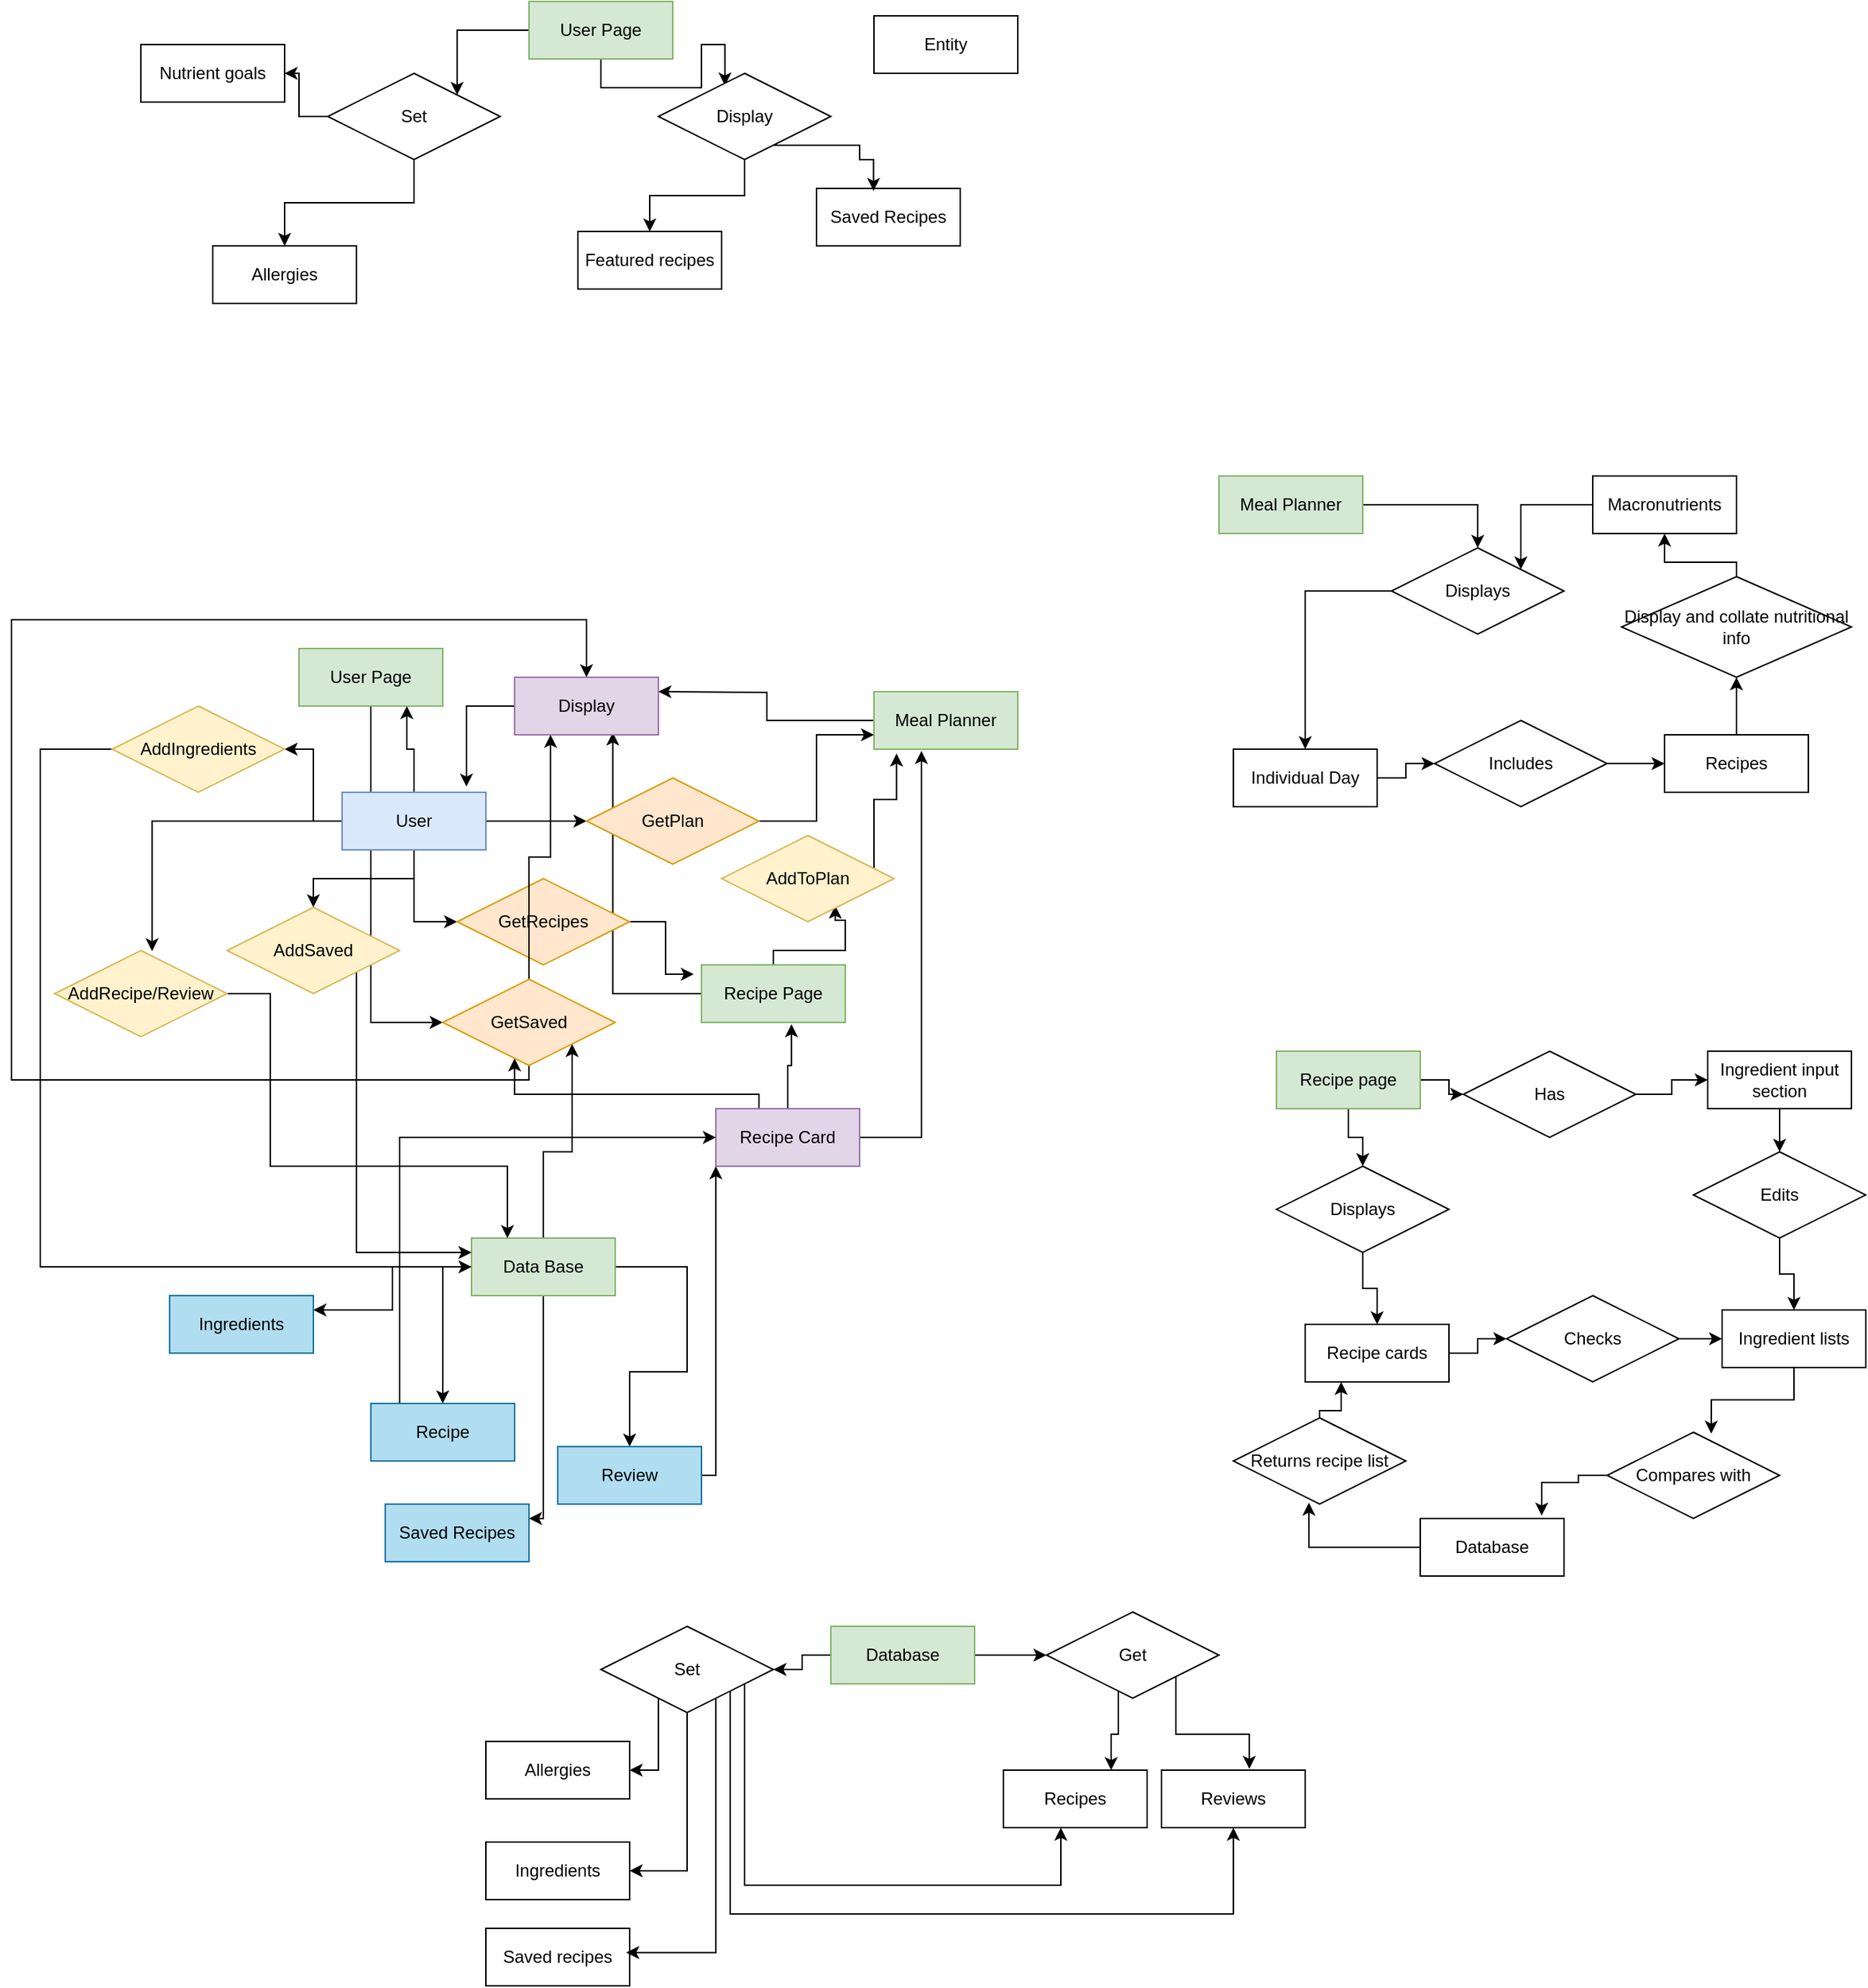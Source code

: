 <mxfile version="21.6.6" type="github">
  <diagram name="Page-1" id="8DjxlQJkDvcbKVszBEji">
    <mxGraphModel dx="2099" dy="1885" grid="1" gridSize="10" guides="1" tooltips="1" connect="1" arrows="1" fold="1" page="1" pageScale="1" pageWidth="827" pageHeight="1169" math="0" shadow="0">
      <root>
        <mxCell id="0" />
        <mxCell id="1" parent="0" />
        <mxCell id="qMRqwA9cGpBUXnVYAvmb-13" style="edgeStyle=orthogonalEdgeStyle;rounded=0;orthogonalLoop=1;jettySize=auto;html=1;entryX=0;entryY=0.5;entryDx=0;entryDy=0;" edge="1" parent="1" source="qMRqwA9cGpBUXnVYAvmb-1" target="qMRqwA9cGpBUXnVYAvmb-11">
          <mxGeometry relative="1" as="geometry" />
        </mxCell>
        <mxCell id="qMRqwA9cGpBUXnVYAvmb-19" style="edgeStyle=orthogonalEdgeStyle;rounded=0;orthogonalLoop=1;jettySize=auto;html=1;entryX=0;entryY=0.5;entryDx=0;entryDy=0;" edge="1" parent="1" source="qMRqwA9cGpBUXnVYAvmb-1" target="qMRqwA9cGpBUXnVYAvmb-18">
          <mxGeometry relative="1" as="geometry" />
        </mxCell>
        <mxCell id="qMRqwA9cGpBUXnVYAvmb-24" style="edgeStyle=orthogonalEdgeStyle;rounded=0;orthogonalLoop=1;jettySize=auto;html=1;entryX=0;entryY=0.5;entryDx=0;entryDy=0;" edge="1" parent="1" source="qMRqwA9cGpBUXnVYAvmb-101" target="qMRqwA9cGpBUXnVYAvmb-23">
          <mxGeometry relative="1" as="geometry" />
        </mxCell>
        <mxCell id="qMRqwA9cGpBUXnVYAvmb-37" style="edgeStyle=orthogonalEdgeStyle;rounded=0;orthogonalLoop=1;jettySize=auto;html=1;entryX=0.565;entryY=0.009;entryDx=0;entryDy=0;entryPerimeter=0;" edge="1" parent="1" source="qMRqwA9cGpBUXnVYAvmb-1" target="qMRqwA9cGpBUXnVYAvmb-36">
          <mxGeometry relative="1" as="geometry" />
        </mxCell>
        <mxCell id="qMRqwA9cGpBUXnVYAvmb-40" style="edgeStyle=orthogonalEdgeStyle;rounded=0;orthogonalLoop=1;jettySize=auto;html=1;" edge="1" parent="1" source="qMRqwA9cGpBUXnVYAvmb-1" target="qMRqwA9cGpBUXnVYAvmb-39">
          <mxGeometry relative="1" as="geometry" />
        </mxCell>
        <mxCell id="qMRqwA9cGpBUXnVYAvmb-51" style="edgeStyle=orthogonalEdgeStyle;rounded=0;orthogonalLoop=1;jettySize=auto;html=1;entryX=1;entryY=0.5;entryDx=0;entryDy=0;" edge="1" parent="1" source="qMRqwA9cGpBUXnVYAvmb-1" target="qMRqwA9cGpBUXnVYAvmb-49">
          <mxGeometry relative="1" as="geometry" />
        </mxCell>
        <mxCell id="qMRqwA9cGpBUXnVYAvmb-102" style="edgeStyle=orthogonalEdgeStyle;rounded=0;orthogonalLoop=1;jettySize=auto;html=1;entryX=0.75;entryY=1;entryDx=0;entryDy=0;" edge="1" parent="1" source="qMRqwA9cGpBUXnVYAvmb-1" target="qMRqwA9cGpBUXnVYAvmb-101">
          <mxGeometry relative="1" as="geometry" />
        </mxCell>
        <mxCell id="qMRqwA9cGpBUXnVYAvmb-1" value="User" style="whiteSpace=wrap;html=1;align=center;fillColor=#dae8fc;strokeColor=#6c8ebf;" vertex="1" parent="1">
          <mxGeometry x="90" y="90" width="100" height="40" as="geometry" />
        </mxCell>
        <mxCell id="qMRqwA9cGpBUXnVYAvmb-29" style="edgeStyle=orthogonalEdgeStyle;rounded=0;orthogonalLoop=1;jettySize=auto;html=1;" edge="1" parent="1" source="qMRqwA9cGpBUXnVYAvmb-2">
          <mxGeometry relative="1" as="geometry">
            <mxPoint x="310" y="20" as="targetPoint" />
          </mxGeometry>
        </mxCell>
        <mxCell id="qMRqwA9cGpBUXnVYAvmb-2" value="Meal Planner" style="whiteSpace=wrap;html=1;align=center;fillColor=#d5e8d4;strokeColor=#82b366;" vertex="1" parent="1">
          <mxGeometry x="460" y="20" width="100" height="40" as="geometry" />
        </mxCell>
        <mxCell id="qMRqwA9cGpBUXnVYAvmb-27" style="edgeStyle=orthogonalEdgeStyle;rounded=0;orthogonalLoop=1;jettySize=auto;html=1;entryX=0.659;entryY=0.813;entryDx=0;entryDy=0;entryPerimeter=0;" edge="1" parent="1" source="qMRqwA9cGpBUXnVYAvmb-3" target="qMRqwA9cGpBUXnVYAvmb-26">
          <mxGeometry relative="1" as="geometry">
            <Array as="points">
              <mxPoint x="390" y="200" />
              <mxPoint x="440" y="200" />
              <mxPoint x="440" y="179" />
              <mxPoint x="433" y="179" />
            </Array>
          </mxGeometry>
        </mxCell>
        <mxCell id="qMRqwA9cGpBUXnVYAvmb-35" style="edgeStyle=orthogonalEdgeStyle;rounded=0;orthogonalLoop=1;jettySize=auto;html=1;entryX=0.683;entryY=0.959;entryDx=0;entryDy=0;entryPerimeter=0;" edge="1" parent="1" source="qMRqwA9cGpBUXnVYAvmb-3" target="qMRqwA9cGpBUXnVYAvmb-30">
          <mxGeometry relative="1" as="geometry">
            <Array as="points">
              <mxPoint x="278" y="230" />
            </Array>
          </mxGeometry>
        </mxCell>
        <mxCell id="qMRqwA9cGpBUXnVYAvmb-3" value="Recipe Page" style="whiteSpace=wrap;html=1;align=center;fillColor=#d5e8d4;strokeColor=#82b366;" vertex="1" parent="1">
          <mxGeometry x="340" y="210" width="100" height="40" as="geometry" />
        </mxCell>
        <mxCell id="qMRqwA9cGpBUXnVYAvmb-15" style="edgeStyle=orthogonalEdgeStyle;rounded=0;orthogonalLoop=1;jettySize=auto;html=1;entryX=0.33;entryY=1.032;entryDx=0;entryDy=0;entryPerimeter=0;" edge="1" parent="1" source="qMRqwA9cGpBUXnVYAvmb-4" target="qMRqwA9cGpBUXnVYAvmb-2">
          <mxGeometry relative="1" as="geometry" />
        </mxCell>
        <mxCell id="qMRqwA9cGpBUXnVYAvmb-22" style="edgeStyle=orthogonalEdgeStyle;rounded=0;orthogonalLoop=1;jettySize=auto;html=1;entryX=0.626;entryY=1.032;entryDx=0;entryDy=0;entryPerimeter=0;" edge="1" parent="1" source="qMRqwA9cGpBUXnVYAvmb-4" target="qMRqwA9cGpBUXnVYAvmb-3">
          <mxGeometry relative="1" as="geometry" />
        </mxCell>
        <mxCell id="qMRqwA9cGpBUXnVYAvmb-25" style="edgeStyle=orthogonalEdgeStyle;rounded=0;orthogonalLoop=1;jettySize=auto;html=1;" edge="1" parent="1" source="qMRqwA9cGpBUXnVYAvmb-4" target="qMRqwA9cGpBUXnVYAvmb-23">
          <mxGeometry relative="1" as="geometry">
            <Array as="points">
              <mxPoint x="380" y="300" />
              <mxPoint x="210" y="300" />
            </Array>
          </mxGeometry>
        </mxCell>
        <mxCell id="qMRqwA9cGpBUXnVYAvmb-4" value="Recipe Card" style="whiteSpace=wrap;html=1;align=center;fillColor=#e1d5e7;strokeColor=#9673a6;" vertex="1" parent="1">
          <mxGeometry x="350" y="310" width="100" height="40" as="geometry" />
        </mxCell>
        <mxCell id="qMRqwA9cGpBUXnVYAvmb-9" style="edgeStyle=orthogonalEdgeStyle;rounded=0;orthogonalLoop=1;jettySize=auto;html=1;" edge="1" parent="1" source="qMRqwA9cGpBUXnVYAvmb-6" target="qMRqwA9cGpBUXnVYAvmb-7">
          <mxGeometry relative="1" as="geometry">
            <Array as="points">
              <mxPoint x="160" y="420" />
            </Array>
          </mxGeometry>
        </mxCell>
        <mxCell id="qMRqwA9cGpBUXnVYAvmb-10" style="edgeStyle=orthogonalEdgeStyle;rounded=0;orthogonalLoop=1;jettySize=auto;html=1;" edge="1" parent="1" source="qMRqwA9cGpBUXnVYAvmb-6" target="qMRqwA9cGpBUXnVYAvmb-8">
          <mxGeometry relative="1" as="geometry">
            <Array as="points">
              <mxPoint x="330" y="420" />
              <mxPoint x="330" y="493" />
              <mxPoint x="290" y="493" />
            </Array>
          </mxGeometry>
        </mxCell>
        <mxCell id="qMRqwA9cGpBUXnVYAvmb-43" style="edgeStyle=orthogonalEdgeStyle;rounded=0;orthogonalLoop=1;jettySize=auto;html=1;entryX=1;entryY=1;entryDx=0;entryDy=0;" edge="1" parent="1" source="qMRqwA9cGpBUXnVYAvmb-6" target="qMRqwA9cGpBUXnVYAvmb-23">
          <mxGeometry relative="1" as="geometry" />
        </mxCell>
        <mxCell id="qMRqwA9cGpBUXnVYAvmb-45" style="edgeStyle=orthogonalEdgeStyle;rounded=0;orthogonalLoop=1;jettySize=auto;html=1;entryX=1;entryY=0.25;entryDx=0;entryDy=0;" edge="1" parent="1" source="qMRqwA9cGpBUXnVYAvmb-6" target="qMRqwA9cGpBUXnVYAvmb-44">
          <mxGeometry relative="1" as="geometry">
            <Array as="points">
              <mxPoint x="230" y="595" />
            </Array>
          </mxGeometry>
        </mxCell>
        <mxCell id="qMRqwA9cGpBUXnVYAvmb-48" style="edgeStyle=orthogonalEdgeStyle;rounded=0;orthogonalLoop=1;jettySize=auto;html=1;entryX=1;entryY=0.25;entryDx=0;entryDy=0;" edge="1" parent="1" source="qMRqwA9cGpBUXnVYAvmb-6" target="qMRqwA9cGpBUXnVYAvmb-47">
          <mxGeometry relative="1" as="geometry" />
        </mxCell>
        <mxCell id="qMRqwA9cGpBUXnVYAvmb-6" value="Data Base" style="whiteSpace=wrap;html=1;align=center;fillColor=#d5e8d4;strokeColor=#82b366;" vertex="1" parent="1">
          <mxGeometry x="180" y="400" width="100" height="40" as="geometry" />
        </mxCell>
        <mxCell id="qMRqwA9cGpBUXnVYAvmb-17" style="edgeStyle=orthogonalEdgeStyle;rounded=0;orthogonalLoop=1;jettySize=auto;html=1;entryX=0;entryY=0.5;entryDx=0;entryDy=0;" edge="1" parent="1" source="qMRqwA9cGpBUXnVYAvmb-7" target="qMRqwA9cGpBUXnVYAvmb-4">
          <mxGeometry relative="1" as="geometry">
            <Array as="points">
              <mxPoint x="130" y="330" />
            </Array>
          </mxGeometry>
        </mxCell>
        <mxCell id="qMRqwA9cGpBUXnVYAvmb-7" value="Recipe" style="whiteSpace=wrap;html=1;align=center;fillColor=#b1ddf0;strokeColor=#10739e;" vertex="1" parent="1">
          <mxGeometry x="110" y="515" width="100" height="40" as="geometry" />
        </mxCell>
        <mxCell id="qMRqwA9cGpBUXnVYAvmb-16" style="edgeStyle=orthogonalEdgeStyle;rounded=0;orthogonalLoop=1;jettySize=auto;html=1;entryX=0;entryY=1;entryDx=0;entryDy=0;" edge="1" parent="1" source="qMRqwA9cGpBUXnVYAvmb-8" target="qMRqwA9cGpBUXnVYAvmb-4">
          <mxGeometry relative="1" as="geometry">
            <Array as="points">
              <mxPoint x="350" y="565" />
            </Array>
          </mxGeometry>
        </mxCell>
        <mxCell id="qMRqwA9cGpBUXnVYAvmb-8" value="Review" style="whiteSpace=wrap;html=1;align=center;fillColor=#b1ddf0;strokeColor=#10739e;" vertex="1" parent="1">
          <mxGeometry x="240" y="545" width="100" height="40" as="geometry" />
        </mxCell>
        <mxCell id="qMRqwA9cGpBUXnVYAvmb-33" style="edgeStyle=orthogonalEdgeStyle;rounded=0;orthogonalLoop=1;jettySize=auto;html=1;entryX=0;entryY=0.75;entryDx=0;entryDy=0;" edge="1" parent="1" source="qMRqwA9cGpBUXnVYAvmb-11" target="qMRqwA9cGpBUXnVYAvmb-2">
          <mxGeometry relative="1" as="geometry" />
        </mxCell>
        <mxCell id="qMRqwA9cGpBUXnVYAvmb-11" value="GetPlan" style="shape=rhombus;perimeter=rhombusPerimeter;whiteSpace=wrap;html=1;align=center;fillColor=#ffe6cc;strokeColor=#d79b00;" vertex="1" parent="1">
          <mxGeometry x="260" y="80" width="120" height="60" as="geometry" />
        </mxCell>
        <mxCell id="qMRqwA9cGpBUXnVYAvmb-20" style="edgeStyle=orthogonalEdgeStyle;rounded=0;orthogonalLoop=1;jettySize=auto;html=1;entryX=-0.053;entryY=0.162;entryDx=0;entryDy=0;entryPerimeter=0;" edge="1" parent="1" source="qMRqwA9cGpBUXnVYAvmb-18" target="qMRqwA9cGpBUXnVYAvmb-3">
          <mxGeometry relative="1" as="geometry">
            <Array as="points">
              <mxPoint x="315" y="180" />
              <mxPoint x="315" y="216" />
            </Array>
          </mxGeometry>
        </mxCell>
        <mxCell id="qMRqwA9cGpBUXnVYAvmb-18" value="GetRecipes" style="shape=rhombus;perimeter=rhombusPerimeter;whiteSpace=wrap;html=1;align=center;fillColor=#ffe6cc;strokeColor=#d79b00;" vertex="1" parent="1">
          <mxGeometry x="170" y="150" width="120" height="60" as="geometry" />
        </mxCell>
        <mxCell id="qMRqwA9cGpBUXnVYAvmb-32" style="edgeStyle=orthogonalEdgeStyle;rounded=0;orthogonalLoop=1;jettySize=auto;html=1;entryX=0.5;entryY=0;entryDx=0;entryDy=0;" edge="1" parent="1" source="qMRqwA9cGpBUXnVYAvmb-23" target="qMRqwA9cGpBUXnVYAvmb-30">
          <mxGeometry relative="1" as="geometry">
            <Array as="points">
              <mxPoint x="220" y="290" />
              <mxPoint x="-140" y="290" />
              <mxPoint x="-140" y="-30" />
              <mxPoint x="260" y="-30" />
            </Array>
          </mxGeometry>
        </mxCell>
        <mxCell id="qMRqwA9cGpBUXnVYAvmb-103" style="edgeStyle=orthogonalEdgeStyle;rounded=0;orthogonalLoop=1;jettySize=auto;html=1;entryX=0.25;entryY=1;entryDx=0;entryDy=0;" edge="1" parent="1" source="qMRqwA9cGpBUXnVYAvmb-23" target="qMRqwA9cGpBUXnVYAvmb-30">
          <mxGeometry relative="1" as="geometry" />
        </mxCell>
        <mxCell id="qMRqwA9cGpBUXnVYAvmb-23" value="GetSaved" style="shape=rhombus;perimeter=rhombusPerimeter;whiteSpace=wrap;html=1;align=center;fillColor=#ffe6cc;strokeColor=#d79b00;" vertex="1" parent="1">
          <mxGeometry x="160" y="220" width="120" height="60" as="geometry" />
        </mxCell>
        <mxCell id="qMRqwA9cGpBUXnVYAvmb-28" style="edgeStyle=orthogonalEdgeStyle;rounded=0;orthogonalLoop=1;jettySize=auto;html=1;entryX=0.157;entryY=1.075;entryDx=0;entryDy=0;entryPerimeter=0;" edge="1" parent="1" source="qMRqwA9cGpBUXnVYAvmb-26" target="qMRqwA9cGpBUXnVYAvmb-2">
          <mxGeometry relative="1" as="geometry">
            <Array as="points">
              <mxPoint x="460" y="95" />
              <mxPoint x="476" y="95" />
            </Array>
          </mxGeometry>
        </mxCell>
        <mxCell id="qMRqwA9cGpBUXnVYAvmb-26" value="AddToPlan" style="shape=rhombus;perimeter=rhombusPerimeter;whiteSpace=wrap;html=1;align=center;fillColor=#fff2cc;strokeColor=#d6b656;" vertex="1" parent="1">
          <mxGeometry x="354" y="120" width="120" height="60" as="geometry" />
        </mxCell>
        <mxCell id="qMRqwA9cGpBUXnVYAvmb-31" style="edgeStyle=orthogonalEdgeStyle;rounded=0;orthogonalLoop=1;jettySize=auto;html=1;entryX=0.865;entryY=-0.099;entryDx=0;entryDy=0;entryPerimeter=0;" edge="1" parent="1" source="qMRqwA9cGpBUXnVYAvmb-30" target="qMRqwA9cGpBUXnVYAvmb-1">
          <mxGeometry relative="1" as="geometry" />
        </mxCell>
        <mxCell id="qMRqwA9cGpBUXnVYAvmb-30" value="Display" style="whiteSpace=wrap;html=1;align=center;fillColor=#e1d5e7;strokeColor=#9673a6;" vertex="1" parent="1">
          <mxGeometry x="210" y="10" width="100" height="40" as="geometry" />
        </mxCell>
        <mxCell id="qMRqwA9cGpBUXnVYAvmb-38" style="edgeStyle=orthogonalEdgeStyle;rounded=0;orthogonalLoop=1;jettySize=auto;html=1;entryX=0.25;entryY=0;entryDx=0;entryDy=0;" edge="1" parent="1" source="qMRqwA9cGpBUXnVYAvmb-36" target="qMRqwA9cGpBUXnVYAvmb-6">
          <mxGeometry relative="1" as="geometry">
            <Array as="points">
              <mxPoint x="40" y="350" />
              <mxPoint x="205" y="350" />
            </Array>
          </mxGeometry>
        </mxCell>
        <mxCell id="qMRqwA9cGpBUXnVYAvmb-36" value="AddRecipe/Review" style="shape=rhombus;perimeter=rhombusPerimeter;whiteSpace=wrap;html=1;align=center;fillColor=#fff2cc;strokeColor=#d6b656;" vertex="1" parent="1">
          <mxGeometry x="-110" y="200" width="120" height="60" as="geometry" />
        </mxCell>
        <mxCell id="qMRqwA9cGpBUXnVYAvmb-41" style="edgeStyle=orthogonalEdgeStyle;rounded=0;orthogonalLoop=1;jettySize=auto;html=1;entryX=0;entryY=0.25;entryDx=0;entryDy=0;" edge="1" parent="1" source="qMRqwA9cGpBUXnVYAvmb-39" target="qMRqwA9cGpBUXnVYAvmb-6">
          <mxGeometry relative="1" as="geometry">
            <Array as="points">
              <mxPoint x="100" y="410" />
            </Array>
          </mxGeometry>
        </mxCell>
        <mxCell id="qMRqwA9cGpBUXnVYAvmb-39" value="AddSaved" style="shape=rhombus;perimeter=rhombusPerimeter;whiteSpace=wrap;html=1;align=center;fillColor=#fff2cc;strokeColor=#d6b656;" vertex="1" parent="1">
          <mxGeometry x="10" y="170" width="120" height="60" as="geometry" />
        </mxCell>
        <mxCell id="qMRqwA9cGpBUXnVYAvmb-44" value="Saved Recipes" style="whiteSpace=wrap;html=1;align=center;fillColor=#b1ddf0;strokeColor=#10739e;" vertex="1" parent="1">
          <mxGeometry x="120" y="585" width="100" height="40" as="geometry" />
        </mxCell>
        <mxCell id="qMRqwA9cGpBUXnVYAvmb-47" value="Ingredients" style="whiteSpace=wrap;html=1;align=center;fillColor=#b1ddf0;strokeColor=#10739e;" vertex="1" parent="1">
          <mxGeometry x="-30" y="440" width="100" height="40" as="geometry" />
        </mxCell>
        <mxCell id="qMRqwA9cGpBUXnVYAvmb-52" style="edgeStyle=orthogonalEdgeStyle;rounded=0;orthogonalLoop=1;jettySize=auto;html=1;entryX=0;entryY=0.5;entryDx=0;entryDy=0;" edge="1" parent="1" source="qMRqwA9cGpBUXnVYAvmb-49" target="qMRqwA9cGpBUXnVYAvmb-6">
          <mxGeometry relative="1" as="geometry">
            <Array as="points">
              <mxPoint x="-120" y="60" />
              <mxPoint x="-120" y="420" />
            </Array>
          </mxGeometry>
        </mxCell>
        <mxCell id="qMRqwA9cGpBUXnVYAvmb-49" value="AddIngredients" style="shape=rhombus;perimeter=rhombusPerimeter;whiteSpace=wrap;html=1;align=center;fillColor=#fff2cc;strokeColor=#d6b656;" vertex="1" parent="1">
          <mxGeometry x="-70" y="30" width="120" height="60" as="geometry" />
        </mxCell>
        <mxCell id="qMRqwA9cGpBUXnVYAvmb-59" style="edgeStyle=orthogonalEdgeStyle;rounded=0;orthogonalLoop=1;jettySize=auto;html=1;entryX=0.5;entryY=0;entryDx=0;entryDy=0;" edge="1" parent="1" source="qMRqwA9cGpBUXnVYAvmb-53" target="qMRqwA9cGpBUXnVYAvmb-56">
          <mxGeometry relative="1" as="geometry" />
        </mxCell>
        <mxCell id="qMRqwA9cGpBUXnVYAvmb-53" value="Meal Planner" style="whiteSpace=wrap;html=1;align=center;fillColor=#d5e8d4;strokeColor=#82b366;" vertex="1" parent="1">
          <mxGeometry x="700" y="-130" width="100" height="40" as="geometry" />
        </mxCell>
        <mxCell id="qMRqwA9cGpBUXnVYAvmb-62" style="edgeStyle=orthogonalEdgeStyle;rounded=0;orthogonalLoop=1;jettySize=auto;html=1;entryX=0;entryY=0.5;entryDx=0;entryDy=0;" edge="1" parent="1" source="qMRqwA9cGpBUXnVYAvmb-54" target="qMRqwA9cGpBUXnVYAvmb-61">
          <mxGeometry relative="1" as="geometry" />
        </mxCell>
        <mxCell id="qMRqwA9cGpBUXnVYAvmb-54" value="Individual Day" style="whiteSpace=wrap;html=1;align=center;" vertex="1" parent="1">
          <mxGeometry x="710" y="60" width="100" height="40" as="geometry" />
        </mxCell>
        <mxCell id="qMRqwA9cGpBUXnVYAvmb-66" style="edgeStyle=orthogonalEdgeStyle;rounded=0;orthogonalLoop=1;jettySize=auto;html=1;entryX=0.5;entryY=1;entryDx=0;entryDy=0;" edge="1" parent="1" source="qMRqwA9cGpBUXnVYAvmb-55" target="qMRqwA9cGpBUXnVYAvmb-65">
          <mxGeometry relative="1" as="geometry" />
        </mxCell>
        <mxCell id="qMRqwA9cGpBUXnVYAvmb-55" value="Recipes" style="whiteSpace=wrap;html=1;align=center;" vertex="1" parent="1">
          <mxGeometry x="1010" y="50" width="100" height="40" as="geometry" />
        </mxCell>
        <mxCell id="qMRqwA9cGpBUXnVYAvmb-60" style="edgeStyle=orthogonalEdgeStyle;rounded=0;orthogonalLoop=1;jettySize=auto;html=1;" edge="1" parent="1" source="qMRqwA9cGpBUXnVYAvmb-56" target="qMRqwA9cGpBUXnVYAvmb-54">
          <mxGeometry relative="1" as="geometry" />
        </mxCell>
        <mxCell id="qMRqwA9cGpBUXnVYAvmb-56" value="Displays" style="shape=rhombus;perimeter=rhombusPerimeter;whiteSpace=wrap;html=1;align=center;" vertex="1" parent="1">
          <mxGeometry x="820" y="-80" width="120" height="60" as="geometry" />
        </mxCell>
        <mxCell id="qMRqwA9cGpBUXnVYAvmb-63" style="edgeStyle=orthogonalEdgeStyle;rounded=0;orthogonalLoop=1;jettySize=auto;html=1;" edge="1" parent="1" source="qMRqwA9cGpBUXnVYAvmb-61" target="qMRqwA9cGpBUXnVYAvmb-55">
          <mxGeometry relative="1" as="geometry" />
        </mxCell>
        <mxCell id="qMRqwA9cGpBUXnVYAvmb-61" value="Includes" style="shape=rhombus;perimeter=rhombusPerimeter;whiteSpace=wrap;html=1;align=center;" vertex="1" parent="1">
          <mxGeometry x="850" y="40" width="120" height="60" as="geometry" />
        </mxCell>
        <mxCell id="qMRqwA9cGpBUXnVYAvmb-68" style="edgeStyle=orthogonalEdgeStyle;rounded=0;orthogonalLoop=1;jettySize=auto;html=1;entryX=1;entryY=0;entryDx=0;entryDy=0;" edge="1" parent="1" source="qMRqwA9cGpBUXnVYAvmb-64" target="qMRqwA9cGpBUXnVYAvmb-56">
          <mxGeometry relative="1" as="geometry" />
        </mxCell>
        <mxCell id="qMRqwA9cGpBUXnVYAvmb-64" value="Macronutrients" style="whiteSpace=wrap;html=1;align=center;" vertex="1" parent="1">
          <mxGeometry x="960" y="-130" width="100" height="40" as="geometry" />
        </mxCell>
        <mxCell id="qMRqwA9cGpBUXnVYAvmb-67" style="edgeStyle=orthogonalEdgeStyle;rounded=0;orthogonalLoop=1;jettySize=auto;html=1;" edge="1" parent="1" source="qMRqwA9cGpBUXnVYAvmb-65" target="qMRqwA9cGpBUXnVYAvmb-64">
          <mxGeometry relative="1" as="geometry">
            <Array as="points">
              <mxPoint x="1060" y="-70" />
              <mxPoint x="1010" y="-70" />
            </Array>
          </mxGeometry>
        </mxCell>
        <mxCell id="qMRqwA9cGpBUXnVYAvmb-65" value="Display and collate nutritional info" style="shape=rhombus;perimeter=rhombusPerimeter;whiteSpace=wrap;html=1;align=center;" vertex="1" parent="1">
          <mxGeometry x="980" y="-60" width="160" height="70" as="geometry" />
        </mxCell>
        <mxCell id="qMRqwA9cGpBUXnVYAvmb-74" style="edgeStyle=orthogonalEdgeStyle;rounded=0;orthogonalLoop=1;jettySize=auto;html=1;entryX=0.5;entryY=0;entryDx=0;entryDy=0;" edge="1" parent="1" source="qMRqwA9cGpBUXnVYAvmb-69" target="qMRqwA9cGpBUXnVYAvmb-70">
          <mxGeometry relative="1" as="geometry" />
        </mxCell>
        <mxCell id="qMRqwA9cGpBUXnVYAvmb-81" style="edgeStyle=orthogonalEdgeStyle;rounded=0;orthogonalLoop=1;jettySize=auto;html=1;entryX=0;entryY=0.5;entryDx=0;entryDy=0;" edge="1" parent="1" source="qMRqwA9cGpBUXnVYAvmb-69" target="qMRqwA9cGpBUXnVYAvmb-80">
          <mxGeometry relative="1" as="geometry" />
        </mxCell>
        <mxCell id="qMRqwA9cGpBUXnVYAvmb-69" value="Recipe page" style="whiteSpace=wrap;html=1;align=center;fillColor=#d5e8d4;strokeColor=#82b366;" vertex="1" parent="1">
          <mxGeometry x="740" y="270" width="100" height="40" as="geometry" />
        </mxCell>
        <mxCell id="qMRqwA9cGpBUXnVYAvmb-75" style="edgeStyle=orthogonalEdgeStyle;rounded=0;orthogonalLoop=1;jettySize=auto;html=1;entryX=0.5;entryY=0;entryDx=0;entryDy=0;" edge="1" parent="1" source="qMRqwA9cGpBUXnVYAvmb-70" target="qMRqwA9cGpBUXnVYAvmb-71">
          <mxGeometry relative="1" as="geometry" />
        </mxCell>
        <mxCell id="qMRqwA9cGpBUXnVYAvmb-70" value="Displays" style="shape=rhombus;perimeter=rhombusPerimeter;whiteSpace=wrap;html=1;align=center;" vertex="1" parent="1">
          <mxGeometry x="740" y="350" width="120" height="60" as="geometry" />
        </mxCell>
        <mxCell id="qMRqwA9cGpBUXnVYAvmb-77" style="edgeStyle=orthogonalEdgeStyle;rounded=0;orthogonalLoop=1;jettySize=auto;html=1;entryX=0;entryY=0.5;entryDx=0;entryDy=0;" edge="1" parent="1" source="qMRqwA9cGpBUXnVYAvmb-71" target="qMRqwA9cGpBUXnVYAvmb-76">
          <mxGeometry relative="1" as="geometry" />
        </mxCell>
        <mxCell id="qMRqwA9cGpBUXnVYAvmb-71" value="Recipe cards" style="whiteSpace=wrap;html=1;align=center;" vertex="1" parent="1">
          <mxGeometry x="760" y="460" width="100" height="40" as="geometry" />
        </mxCell>
        <mxCell id="qMRqwA9cGpBUXnVYAvmb-88" style="edgeStyle=orthogonalEdgeStyle;rounded=0;orthogonalLoop=1;jettySize=auto;html=1;entryX=0.604;entryY=0.017;entryDx=0;entryDy=0;entryPerimeter=0;" edge="1" parent="1" source="qMRqwA9cGpBUXnVYAvmb-72" target="qMRqwA9cGpBUXnVYAvmb-87">
          <mxGeometry relative="1" as="geometry" />
        </mxCell>
        <mxCell id="qMRqwA9cGpBUXnVYAvmb-72" value="Ingredient lists" style="whiteSpace=wrap;html=1;align=center;" vertex="1" parent="1">
          <mxGeometry x="1050" y="450" width="100" height="40" as="geometry" />
        </mxCell>
        <mxCell id="qMRqwA9cGpBUXnVYAvmb-78" style="edgeStyle=orthogonalEdgeStyle;rounded=0;orthogonalLoop=1;jettySize=auto;html=1;entryX=0;entryY=0.5;entryDx=0;entryDy=0;" edge="1" parent="1" source="qMRqwA9cGpBUXnVYAvmb-76" target="qMRqwA9cGpBUXnVYAvmb-72">
          <mxGeometry relative="1" as="geometry" />
        </mxCell>
        <mxCell id="qMRqwA9cGpBUXnVYAvmb-76" value="Checks" style="shape=rhombus;perimeter=rhombusPerimeter;whiteSpace=wrap;html=1;align=center;" vertex="1" parent="1">
          <mxGeometry x="900" y="440" width="120" height="60" as="geometry" />
        </mxCell>
        <mxCell id="qMRqwA9cGpBUXnVYAvmb-84" style="edgeStyle=orthogonalEdgeStyle;rounded=0;orthogonalLoop=1;jettySize=auto;html=1;entryX=0.5;entryY=0;entryDx=0;entryDy=0;" edge="1" parent="1" source="qMRqwA9cGpBUXnVYAvmb-79" target="qMRqwA9cGpBUXnVYAvmb-83">
          <mxGeometry relative="1" as="geometry" />
        </mxCell>
        <mxCell id="qMRqwA9cGpBUXnVYAvmb-79" value="Ingredient input section" style="whiteSpace=wrap;html=1;align=center;" vertex="1" parent="1">
          <mxGeometry x="1040" y="270" width="100" height="40" as="geometry" />
        </mxCell>
        <mxCell id="qMRqwA9cGpBUXnVYAvmb-82" style="edgeStyle=orthogonalEdgeStyle;rounded=0;orthogonalLoop=1;jettySize=auto;html=1;" edge="1" parent="1" source="qMRqwA9cGpBUXnVYAvmb-80" target="qMRqwA9cGpBUXnVYAvmb-79">
          <mxGeometry relative="1" as="geometry" />
        </mxCell>
        <mxCell id="qMRqwA9cGpBUXnVYAvmb-80" value="Has" style="shape=rhombus;perimeter=rhombusPerimeter;whiteSpace=wrap;html=1;align=center;" vertex="1" parent="1">
          <mxGeometry x="870" y="270" width="120" height="60" as="geometry" />
        </mxCell>
        <mxCell id="qMRqwA9cGpBUXnVYAvmb-85" style="edgeStyle=orthogonalEdgeStyle;rounded=0;orthogonalLoop=1;jettySize=auto;html=1;" edge="1" parent="1" source="qMRqwA9cGpBUXnVYAvmb-83" target="qMRqwA9cGpBUXnVYAvmb-72">
          <mxGeometry relative="1" as="geometry" />
        </mxCell>
        <mxCell id="qMRqwA9cGpBUXnVYAvmb-83" value="Edits" style="shape=rhombus;perimeter=rhombusPerimeter;whiteSpace=wrap;html=1;align=center;" vertex="1" parent="1">
          <mxGeometry x="1030" y="340" width="120" height="60" as="geometry" />
        </mxCell>
        <mxCell id="qMRqwA9cGpBUXnVYAvmb-93" style="edgeStyle=orthogonalEdgeStyle;rounded=0;orthogonalLoop=1;jettySize=auto;html=1;entryX=0.438;entryY=0.983;entryDx=0;entryDy=0;entryPerimeter=0;" edge="1" parent="1" source="qMRqwA9cGpBUXnVYAvmb-86" target="qMRqwA9cGpBUXnVYAvmb-92">
          <mxGeometry relative="1" as="geometry" />
        </mxCell>
        <mxCell id="qMRqwA9cGpBUXnVYAvmb-86" value="Database" style="whiteSpace=wrap;html=1;align=center;" vertex="1" parent="1">
          <mxGeometry x="840" y="595" width="100" height="40" as="geometry" />
        </mxCell>
        <mxCell id="qMRqwA9cGpBUXnVYAvmb-89" style="edgeStyle=orthogonalEdgeStyle;rounded=0;orthogonalLoop=1;jettySize=auto;html=1;entryX=0.845;entryY=-0.05;entryDx=0;entryDy=0;entryPerimeter=0;" edge="1" parent="1" source="qMRqwA9cGpBUXnVYAvmb-87" target="qMRqwA9cGpBUXnVYAvmb-86">
          <mxGeometry relative="1" as="geometry">
            <Array as="points">
              <mxPoint x="950" y="565" />
              <mxPoint x="950" y="570" />
              <mxPoint x="925" y="570" />
            </Array>
          </mxGeometry>
        </mxCell>
        <mxCell id="qMRqwA9cGpBUXnVYAvmb-87" value="Compares with" style="shape=rhombus;perimeter=rhombusPerimeter;whiteSpace=wrap;html=1;align=center;" vertex="1" parent="1">
          <mxGeometry x="970" y="535" width="120" height="60" as="geometry" />
        </mxCell>
        <mxCell id="qMRqwA9cGpBUXnVYAvmb-94" style="edgeStyle=orthogonalEdgeStyle;rounded=0;orthogonalLoop=1;jettySize=auto;html=1;entryX=0.25;entryY=1;entryDx=0;entryDy=0;" edge="1" parent="1" source="qMRqwA9cGpBUXnVYAvmb-92" target="qMRqwA9cGpBUXnVYAvmb-71">
          <mxGeometry relative="1" as="geometry">
            <Array as="points">
              <mxPoint x="770" y="520" />
              <mxPoint x="785" y="520" />
            </Array>
          </mxGeometry>
        </mxCell>
        <mxCell id="qMRqwA9cGpBUXnVYAvmb-92" value="Returns recipe list" style="shape=rhombus;perimeter=rhombusPerimeter;whiteSpace=wrap;html=1;align=center;" vertex="1" parent="1">
          <mxGeometry x="710" y="525" width="120" height="60" as="geometry" />
        </mxCell>
        <mxCell id="qMRqwA9cGpBUXnVYAvmb-106" style="edgeStyle=orthogonalEdgeStyle;rounded=0;orthogonalLoop=1;jettySize=auto;html=1;entryX=0;entryY=0.5;entryDx=0;entryDy=0;" edge="1" parent="1" source="qMRqwA9cGpBUXnVYAvmb-95" target="qMRqwA9cGpBUXnVYAvmb-105">
          <mxGeometry relative="1" as="geometry" />
        </mxCell>
        <mxCell id="qMRqwA9cGpBUXnVYAvmb-110" style="edgeStyle=orthogonalEdgeStyle;rounded=0;orthogonalLoop=1;jettySize=auto;html=1;entryX=1;entryY=0.5;entryDx=0;entryDy=0;" edge="1" parent="1" source="qMRqwA9cGpBUXnVYAvmb-95" target="qMRqwA9cGpBUXnVYAvmb-109">
          <mxGeometry relative="1" as="geometry" />
        </mxCell>
        <mxCell id="qMRqwA9cGpBUXnVYAvmb-95" value="Database" style="whiteSpace=wrap;html=1;align=center;fillColor=#d5e8d4;strokeColor=#82b366;" vertex="1" parent="1">
          <mxGeometry x="430" y="670" width="100" height="40" as="geometry" />
        </mxCell>
        <mxCell id="qMRqwA9cGpBUXnVYAvmb-96" value="Ingredients" style="whiteSpace=wrap;html=1;align=center;" vertex="1" parent="1">
          <mxGeometry x="190" y="820" width="100" height="40" as="geometry" />
        </mxCell>
        <mxCell id="qMRqwA9cGpBUXnVYAvmb-97" value="Recipes" style="whiteSpace=wrap;html=1;align=center;" vertex="1" parent="1">
          <mxGeometry x="550" y="770" width="100" height="40" as="geometry" />
        </mxCell>
        <mxCell id="qMRqwA9cGpBUXnVYAvmb-98" value="Reviews" style="whiteSpace=wrap;html=1;align=center;" vertex="1" parent="1">
          <mxGeometry x="660" y="770" width="100" height="40" as="geometry" />
        </mxCell>
        <mxCell id="qMRqwA9cGpBUXnVYAvmb-99" value="Saved recipes" style="whiteSpace=wrap;html=1;align=center;" vertex="1" parent="1">
          <mxGeometry x="190" y="880" width="100" height="40" as="geometry" />
        </mxCell>
        <mxCell id="qMRqwA9cGpBUXnVYAvmb-100" value="Allergies" style="whiteSpace=wrap;html=1;align=center;" vertex="1" parent="1">
          <mxGeometry x="190" y="750" width="100" height="40" as="geometry" />
        </mxCell>
        <mxCell id="qMRqwA9cGpBUXnVYAvmb-101" value="User Page" style="whiteSpace=wrap;html=1;align=center;fillColor=#d5e8d4;strokeColor=#82b366;" vertex="1" parent="1">
          <mxGeometry x="60" y="-10" width="100" height="40" as="geometry" />
        </mxCell>
        <mxCell id="qMRqwA9cGpBUXnVYAvmb-107" style="edgeStyle=orthogonalEdgeStyle;rounded=0;orthogonalLoop=1;jettySize=auto;html=1;entryX=0.75;entryY=0;entryDx=0;entryDy=0;" edge="1" parent="1" source="qMRqwA9cGpBUXnVYAvmb-105" target="qMRqwA9cGpBUXnVYAvmb-97">
          <mxGeometry relative="1" as="geometry">
            <Array as="points">
              <mxPoint x="630" y="745" />
              <mxPoint x="625" y="745" />
            </Array>
          </mxGeometry>
        </mxCell>
        <mxCell id="qMRqwA9cGpBUXnVYAvmb-108" style="edgeStyle=orthogonalEdgeStyle;rounded=0;orthogonalLoop=1;jettySize=auto;html=1;entryX=0.611;entryY=-0.022;entryDx=0;entryDy=0;entryPerimeter=0;" edge="1" parent="1" source="qMRqwA9cGpBUXnVYAvmb-105" target="qMRqwA9cGpBUXnVYAvmb-98">
          <mxGeometry relative="1" as="geometry">
            <Array as="points">
              <mxPoint x="670" y="745" />
              <mxPoint x="721" y="745" />
            </Array>
          </mxGeometry>
        </mxCell>
        <mxCell id="qMRqwA9cGpBUXnVYAvmb-105" value="Get" style="shape=rhombus;perimeter=rhombusPerimeter;whiteSpace=wrap;html=1;align=center;" vertex="1" parent="1">
          <mxGeometry x="580" y="660" width="120" height="60" as="geometry" />
        </mxCell>
        <mxCell id="qMRqwA9cGpBUXnVYAvmb-111" style="edgeStyle=orthogonalEdgeStyle;rounded=0;orthogonalLoop=1;jettySize=auto;html=1;entryX=0.976;entryY=0.422;entryDx=0;entryDy=0;entryPerimeter=0;" edge="1" parent="1" source="qMRqwA9cGpBUXnVYAvmb-109" target="qMRqwA9cGpBUXnVYAvmb-99">
          <mxGeometry relative="1" as="geometry">
            <Array as="points">
              <mxPoint x="350" y="897" />
            </Array>
          </mxGeometry>
        </mxCell>
        <mxCell id="qMRqwA9cGpBUXnVYAvmb-112" style="edgeStyle=orthogonalEdgeStyle;rounded=0;orthogonalLoop=1;jettySize=auto;html=1;entryX=1;entryY=0.5;entryDx=0;entryDy=0;" edge="1" parent="1" source="qMRqwA9cGpBUXnVYAvmb-109" target="qMRqwA9cGpBUXnVYAvmb-96">
          <mxGeometry relative="1" as="geometry" />
        </mxCell>
        <mxCell id="qMRqwA9cGpBUXnVYAvmb-113" style="edgeStyle=orthogonalEdgeStyle;rounded=0;orthogonalLoop=1;jettySize=auto;html=1;entryX=1;entryY=0.5;entryDx=0;entryDy=0;" edge="1" parent="1" source="qMRqwA9cGpBUXnVYAvmb-109" target="qMRqwA9cGpBUXnVYAvmb-100">
          <mxGeometry relative="1" as="geometry">
            <mxPoint x="300" y="770" as="targetPoint" />
            <Array as="points">
              <mxPoint x="310" y="770" />
            </Array>
          </mxGeometry>
        </mxCell>
        <mxCell id="qMRqwA9cGpBUXnVYAvmb-114" style="edgeStyle=orthogonalEdgeStyle;rounded=0;orthogonalLoop=1;jettySize=auto;html=1;" edge="1" parent="1" source="qMRqwA9cGpBUXnVYAvmb-109">
          <mxGeometry relative="1" as="geometry">
            <mxPoint x="590" y="810" as="targetPoint" />
            <Array as="points">
              <mxPoint x="370" y="850" />
              <mxPoint x="590" y="850" />
            </Array>
          </mxGeometry>
        </mxCell>
        <mxCell id="qMRqwA9cGpBUXnVYAvmb-115" style="edgeStyle=orthogonalEdgeStyle;rounded=0;orthogonalLoop=1;jettySize=auto;html=1;entryX=0.5;entryY=1;entryDx=0;entryDy=0;" edge="1" parent="1" source="qMRqwA9cGpBUXnVYAvmb-109" target="qMRqwA9cGpBUXnVYAvmb-98">
          <mxGeometry relative="1" as="geometry">
            <Array as="points">
              <mxPoint x="360" y="870" />
              <mxPoint x="710" y="870" />
            </Array>
          </mxGeometry>
        </mxCell>
        <mxCell id="qMRqwA9cGpBUXnVYAvmb-109" value="Set" style="shape=rhombus;perimeter=rhombusPerimeter;whiteSpace=wrap;html=1;align=center;" vertex="1" parent="1">
          <mxGeometry x="270" y="670" width="120" height="60" as="geometry" />
        </mxCell>
        <mxCell id="qMRqwA9cGpBUXnVYAvmb-124" style="edgeStyle=orthogonalEdgeStyle;rounded=0;orthogonalLoop=1;jettySize=auto;html=1;entryX=1;entryY=0;entryDx=0;entryDy=0;" edge="1" parent="1" source="qMRqwA9cGpBUXnVYAvmb-116" target="qMRqwA9cGpBUXnVYAvmb-123">
          <mxGeometry relative="1" as="geometry" />
        </mxCell>
        <mxCell id="qMRqwA9cGpBUXnVYAvmb-128" style="edgeStyle=orthogonalEdgeStyle;rounded=0;orthogonalLoop=1;jettySize=auto;html=1;entryX=0.386;entryY=0.141;entryDx=0;entryDy=0;entryPerimeter=0;" edge="1" parent="1" source="qMRqwA9cGpBUXnVYAvmb-116" target="qMRqwA9cGpBUXnVYAvmb-127">
          <mxGeometry relative="1" as="geometry" />
        </mxCell>
        <mxCell id="qMRqwA9cGpBUXnVYAvmb-116" value="User Page" style="whiteSpace=wrap;html=1;align=center;fillColor=#d5e8d4;strokeColor=#82b366;" vertex="1" parent="1">
          <mxGeometry x="220" y="-460" width="100" height="40" as="geometry" />
        </mxCell>
        <mxCell id="qMRqwA9cGpBUXnVYAvmb-117" value="Featured recipes" style="whiteSpace=wrap;html=1;align=center;" vertex="1" parent="1">
          <mxGeometry x="254" y="-300" width="100" height="40" as="geometry" />
        </mxCell>
        <mxCell id="qMRqwA9cGpBUXnVYAvmb-118" value="Saved Recipes" style="whiteSpace=wrap;html=1;align=center;" vertex="1" parent="1">
          <mxGeometry x="420" y="-330" width="100" height="40" as="geometry" />
        </mxCell>
        <mxCell id="qMRqwA9cGpBUXnVYAvmb-119" value="Allergies" style="whiteSpace=wrap;html=1;align=center;" vertex="1" parent="1">
          <mxGeometry y="-290" width="100" height="40" as="geometry" />
        </mxCell>
        <mxCell id="qMRqwA9cGpBUXnVYAvmb-120" value="Nutrient goals" style="whiteSpace=wrap;html=1;align=center;" vertex="1" parent="1">
          <mxGeometry x="-50" y="-430" width="100" height="40" as="geometry" />
        </mxCell>
        <mxCell id="qMRqwA9cGpBUXnVYAvmb-121" value="Entity" style="whiteSpace=wrap;html=1;align=center;" vertex="1" parent="1">
          <mxGeometry x="460" y="-450" width="100" height="40" as="geometry" />
        </mxCell>
        <mxCell id="qMRqwA9cGpBUXnVYAvmb-125" style="edgeStyle=orthogonalEdgeStyle;rounded=0;orthogonalLoop=1;jettySize=auto;html=1;" edge="1" parent="1" source="qMRqwA9cGpBUXnVYAvmb-123" target="qMRqwA9cGpBUXnVYAvmb-120">
          <mxGeometry relative="1" as="geometry" />
        </mxCell>
        <mxCell id="qMRqwA9cGpBUXnVYAvmb-126" style="edgeStyle=orthogonalEdgeStyle;rounded=0;orthogonalLoop=1;jettySize=auto;html=1;" edge="1" parent="1" source="qMRqwA9cGpBUXnVYAvmb-123" target="qMRqwA9cGpBUXnVYAvmb-119">
          <mxGeometry relative="1" as="geometry" />
        </mxCell>
        <mxCell id="qMRqwA9cGpBUXnVYAvmb-123" value="Set" style="shape=rhombus;perimeter=rhombusPerimeter;whiteSpace=wrap;html=1;align=center;" vertex="1" parent="1">
          <mxGeometry x="80" y="-410" width="120" height="60" as="geometry" />
        </mxCell>
        <mxCell id="qMRqwA9cGpBUXnVYAvmb-129" style="edgeStyle=orthogonalEdgeStyle;rounded=0;orthogonalLoop=1;jettySize=auto;html=1;" edge="1" parent="1" source="qMRqwA9cGpBUXnVYAvmb-127" target="qMRqwA9cGpBUXnVYAvmb-117">
          <mxGeometry relative="1" as="geometry" />
        </mxCell>
        <mxCell id="qMRqwA9cGpBUXnVYAvmb-130" style="edgeStyle=orthogonalEdgeStyle;rounded=0;orthogonalLoop=1;jettySize=auto;html=1;entryX=0.397;entryY=0.044;entryDx=0;entryDy=0;entryPerimeter=0;" edge="1" parent="1" source="qMRqwA9cGpBUXnVYAvmb-127" target="qMRqwA9cGpBUXnVYAvmb-118">
          <mxGeometry relative="1" as="geometry">
            <Array as="points">
              <mxPoint x="450" y="-360" />
              <mxPoint x="450" y="-350" />
              <mxPoint x="460" y="-350" />
            </Array>
          </mxGeometry>
        </mxCell>
        <mxCell id="qMRqwA9cGpBUXnVYAvmb-127" value="Display" style="shape=rhombus;perimeter=rhombusPerimeter;whiteSpace=wrap;html=1;align=center;" vertex="1" parent="1">
          <mxGeometry x="310" y="-410" width="120" height="60" as="geometry" />
        </mxCell>
      </root>
    </mxGraphModel>
  </diagram>
</mxfile>
